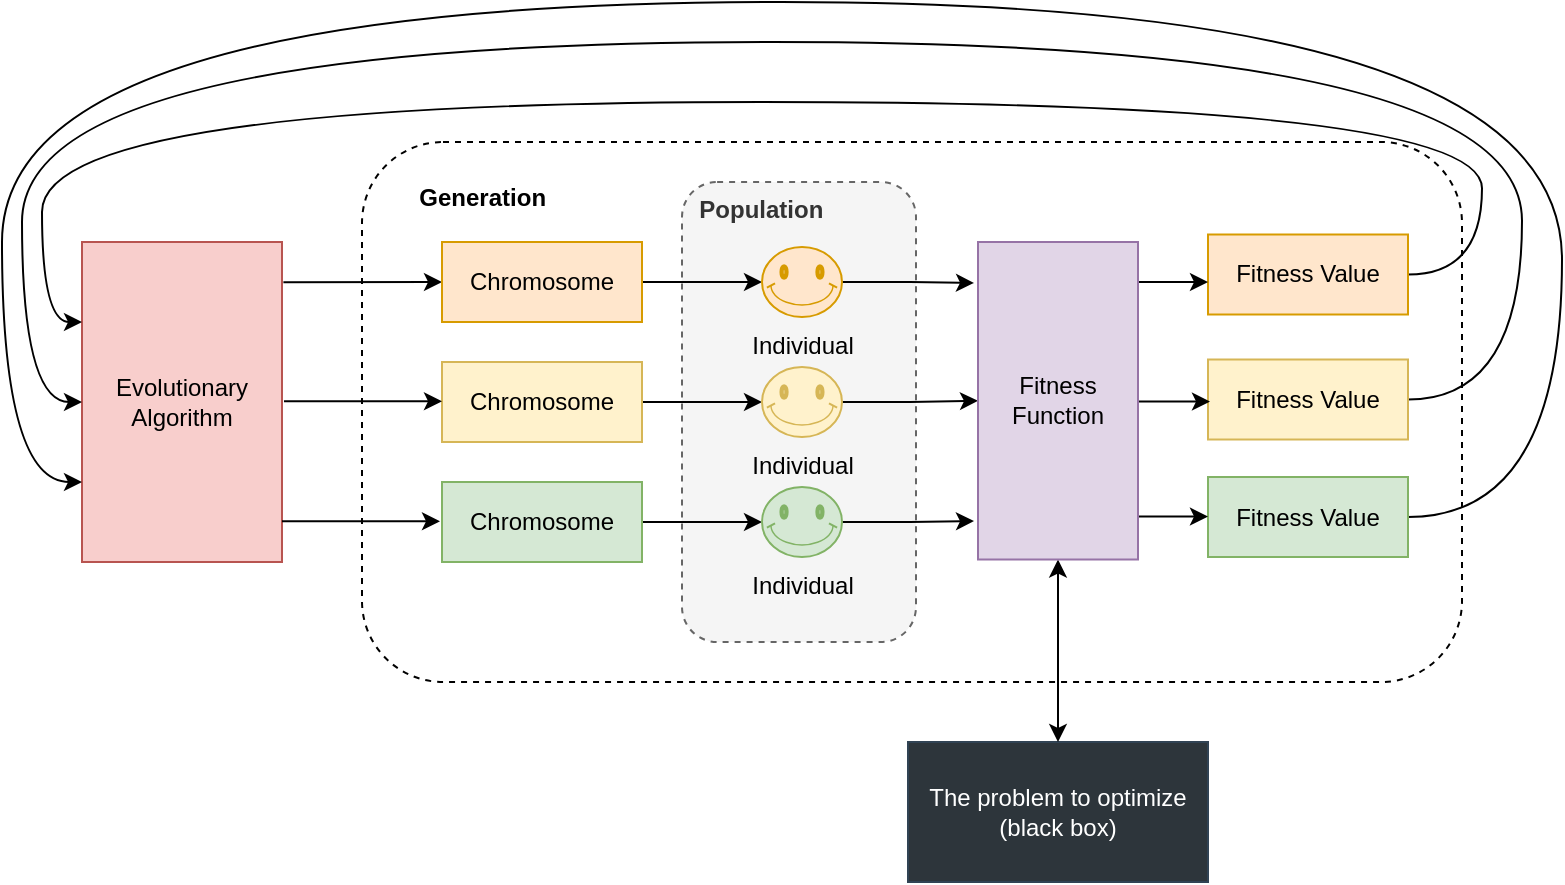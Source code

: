 <mxfile version="21.7.5" type="device">
  <diagram name="Page-1" id="E38sqNUMBP6_uRs-Jf0D">
    <mxGraphModel dx="1050" dy="803" grid="1" gridSize="10" guides="1" tooltips="1" connect="1" arrows="1" fold="1" page="1" pageScale="1" pageWidth="827" pageHeight="1169" math="0" shadow="0">
      <root>
        <mxCell id="0" />
        <mxCell id="1" parent="0" />
        <mxCell id="JWGj-uxxVhlHktaSngyd-42" value="&amp;nbsp; &amp;nbsp; &amp;nbsp; &amp;nbsp;&lt;br&gt;&amp;nbsp; &amp;nbsp; &amp;nbsp; &amp;nbsp; Generation" style="rounded=1;whiteSpace=wrap;html=1;dashed=1;align=left;verticalAlign=top;fontStyle=1" vertex="1" parent="1">
          <mxGeometry x="180" y="170" width="550" height="270" as="geometry" />
        </mxCell>
        <mxCell id="JWGj-uxxVhlHktaSngyd-14" value="&amp;nbsp; Population" style="rounded=1;whiteSpace=wrap;html=1;dashed=1;align=left;verticalAlign=top;fontStyle=1;fillColor=#f5f5f5;fontColor=#333333;strokeColor=#666666;" vertex="1" parent="1">
          <mxGeometry x="340" y="190" width="117" height="230" as="geometry" />
        </mxCell>
        <mxCell id="JWGj-uxxVhlHktaSngyd-1" value="The problem to optimize (black box)" style="rounded=0;whiteSpace=wrap;html=1;fillColor=#2D353B;fontColor=#ffffff;strokeColor=#314354;" vertex="1" parent="1">
          <mxGeometry x="453" y="470" width="150" height="70" as="geometry" />
        </mxCell>
        <mxCell id="JWGj-uxxVhlHktaSngyd-2" value="Evolutionary Algorithm" style="rounded=0;whiteSpace=wrap;html=1;fillColor=#f8cecc;strokeColor=#b85450;" vertex="1" parent="1">
          <mxGeometry x="40" y="220" width="100" height="160" as="geometry" />
        </mxCell>
        <mxCell id="JWGj-uxxVhlHktaSngyd-18" style="edgeStyle=orthogonalEdgeStyle;rounded=0;orthogonalLoop=1;jettySize=auto;html=1;entryX=0;entryY=0.5;entryDx=0;entryDy=0;entryPerimeter=0;" edge="1" parent="1" source="JWGj-uxxVhlHktaSngyd-4" target="JWGj-uxxVhlHktaSngyd-15">
          <mxGeometry relative="1" as="geometry" />
        </mxCell>
        <mxCell id="JWGj-uxxVhlHktaSngyd-32" style="rounded=0;orthogonalLoop=1;jettySize=auto;html=1;exitX=1.007;exitY=0.126;exitDx=0;exitDy=0;exitPerimeter=0;entryX=0;entryY=0.5;entryDx=0;entryDy=0;" edge="1" parent="1" source="JWGj-uxxVhlHktaSngyd-2" target="JWGj-uxxVhlHktaSngyd-4">
          <mxGeometry relative="1" as="geometry">
            <mxPoint x="200" y="290" as="targetPoint" />
          </mxGeometry>
        </mxCell>
        <mxCell id="JWGj-uxxVhlHktaSngyd-4" value="Chromosome" style="rounded=0;whiteSpace=wrap;html=1;fillColor=#ffe6cc;strokeColor=#d79b00;" vertex="1" parent="1">
          <mxGeometry x="220" y="220" width="100" height="40" as="geometry" />
        </mxCell>
        <mxCell id="JWGj-uxxVhlHktaSngyd-19" style="edgeStyle=orthogonalEdgeStyle;rounded=0;orthogonalLoop=1;jettySize=auto;html=1;entryX=0;entryY=0.5;entryDx=0;entryDy=0;entryPerimeter=0;" edge="1" parent="1" source="JWGj-uxxVhlHktaSngyd-10" target="JWGj-uxxVhlHktaSngyd-16">
          <mxGeometry relative="1" as="geometry" />
        </mxCell>
        <mxCell id="JWGj-uxxVhlHktaSngyd-10" value="Chromosome" style="rounded=0;whiteSpace=wrap;html=1;fillColor=#fff2cc;strokeColor=#d6b656;" vertex="1" parent="1">
          <mxGeometry x="220" y="280" width="100" height="40" as="geometry" />
        </mxCell>
        <mxCell id="JWGj-uxxVhlHktaSngyd-20" style="edgeStyle=orthogonalEdgeStyle;rounded=0;orthogonalLoop=1;jettySize=auto;html=1;entryX=0;entryY=0.5;entryDx=0;entryDy=0;entryPerimeter=0;" edge="1" parent="1" source="JWGj-uxxVhlHktaSngyd-11" target="JWGj-uxxVhlHktaSngyd-17">
          <mxGeometry relative="1" as="geometry" />
        </mxCell>
        <mxCell id="JWGj-uxxVhlHktaSngyd-11" value="Chromosome" style="rounded=0;whiteSpace=wrap;html=1;fillColor=#d5e8d4;strokeColor=#82b366;" vertex="1" parent="1">
          <mxGeometry x="220" y="340" width="100" height="40" as="geometry" />
        </mxCell>
        <mxCell id="JWGj-uxxVhlHktaSngyd-24" style="edgeStyle=orthogonalEdgeStyle;rounded=0;orthogonalLoop=1;jettySize=auto;html=1;entryX=-0.025;entryY=0.129;entryDx=0;entryDy=0;entryPerimeter=0;" edge="1" parent="1" source="JWGj-uxxVhlHktaSngyd-15" target="JWGj-uxxVhlHktaSngyd-5">
          <mxGeometry relative="1" as="geometry" />
        </mxCell>
        <mxCell id="JWGj-uxxVhlHktaSngyd-15" value="Individual" style="verticalLabelPosition=bottom;verticalAlign=top;html=1;shape=mxgraph.basic.smiley;fillColor=#ffe6cc;strokeColor=#d79b00;" vertex="1" parent="1">
          <mxGeometry x="380" y="222.5" width="40" height="35" as="geometry" />
        </mxCell>
        <mxCell id="JWGj-uxxVhlHktaSngyd-25" style="edgeStyle=orthogonalEdgeStyle;rounded=0;orthogonalLoop=1;jettySize=auto;html=1;" edge="1" parent="1" source="JWGj-uxxVhlHktaSngyd-16" target="JWGj-uxxVhlHktaSngyd-5">
          <mxGeometry relative="1" as="geometry" />
        </mxCell>
        <mxCell id="JWGj-uxxVhlHktaSngyd-16" value="Individual" style="verticalLabelPosition=bottom;verticalAlign=top;html=1;shape=mxgraph.basic.smiley;fillColor=#fff2cc;strokeColor=#d6b656;" vertex="1" parent="1">
          <mxGeometry x="380" y="282.5" width="40" height="35" as="geometry" />
        </mxCell>
        <mxCell id="JWGj-uxxVhlHktaSngyd-26" style="edgeStyle=orthogonalEdgeStyle;rounded=0;orthogonalLoop=1;jettySize=auto;html=1;entryX=-0.025;entryY=0.879;entryDx=0;entryDy=0;entryPerimeter=0;" edge="1" parent="1" source="JWGj-uxxVhlHktaSngyd-17" target="JWGj-uxxVhlHktaSngyd-5">
          <mxGeometry relative="1" as="geometry" />
        </mxCell>
        <mxCell id="JWGj-uxxVhlHktaSngyd-17" value="Individual" style="verticalLabelPosition=bottom;verticalAlign=top;html=1;shape=mxgraph.basic.smiley;fillColor=#d5e8d4;strokeColor=#82b366;" vertex="1" parent="1">
          <mxGeometry x="380" y="342.5" width="40" height="35" as="geometry" />
        </mxCell>
        <mxCell id="JWGj-uxxVhlHktaSngyd-36" style="edgeStyle=orthogonalEdgeStyle;rounded=0;orthogonalLoop=1;jettySize=auto;html=1;entryX=0;entryY=0.25;entryDx=0;entryDy=0;curved=1;" edge="1" parent="1" source="JWGj-uxxVhlHktaSngyd-21" target="JWGj-uxxVhlHktaSngyd-2">
          <mxGeometry relative="1" as="geometry">
            <Array as="points">
              <mxPoint x="740" y="236" />
              <mxPoint x="740" y="150" />
              <mxPoint x="20" y="150" />
              <mxPoint x="20" y="260" />
            </Array>
          </mxGeometry>
        </mxCell>
        <mxCell id="JWGj-uxxVhlHktaSngyd-21" value="Fitness Value" style="rounded=0;whiteSpace=wrap;html=1;fillColor=#ffe6cc;strokeColor=#d79b00;" vertex="1" parent="1">
          <mxGeometry x="603" y="216.25" width="100" height="40" as="geometry" />
        </mxCell>
        <mxCell id="JWGj-uxxVhlHktaSngyd-37" style="edgeStyle=orthogonalEdgeStyle;rounded=0;orthogonalLoop=1;jettySize=auto;html=1;entryX=0;entryY=0.5;entryDx=0;entryDy=0;curved=1;" edge="1" parent="1" source="JWGj-uxxVhlHktaSngyd-22" target="JWGj-uxxVhlHktaSngyd-2">
          <mxGeometry relative="1" as="geometry">
            <Array as="points">
              <mxPoint x="760" y="299" />
              <mxPoint x="760" y="120" />
              <mxPoint x="10" y="120" />
              <mxPoint x="10" y="300" />
            </Array>
          </mxGeometry>
        </mxCell>
        <mxCell id="JWGj-uxxVhlHktaSngyd-22" value="Fitness Value" style="rounded=0;whiteSpace=wrap;html=1;fillColor=#fff2cc;strokeColor=#d6b656;" vertex="1" parent="1">
          <mxGeometry x="603" y="278.75" width="100" height="40" as="geometry" />
        </mxCell>
        <mxCell id="JWGj-uxxVhlHktaSngyd-38" style="edgeStyle=orthogonalEdgeStyle;rounded=0;orthogonalLoop=1;jettySize=auto;html=1;entryX=0;entryY=0.75;entryDx=0;entryDy=0;curved=1;" edge="1" parent="1" source="JWGj-uxxVhlHktaSngyd-23" target="JWGj-uxxVhlHktaSngyd-2">
          <mxGeometry relative="1" as="geometry">
            <Array as="points">
              <mxPoint x="780" y="357" />
              <mxPoint x="780" y="100" />
              <mxPoint y="100" />
              <mxPoint y="340" />
            </Array>
          </mxGeometry>
        </mxCell>
        <mxCell id="JWGj-uxxVhlHktaSngyd-23" value="Fitness Value" style="rounded=0;whiteSpace=wrap;html=1;fillColor=#d5e8d4;strokeColor=#82b366;" vertex="1" parent="1">
          <mxGeometry x="603" y="337.5" width="100" height="40" as="geometry" />
        </mxCell>
        <mxCell id="JWGj-uxxVhlHktaSngyd-27" style="edgeStyle=orthogonalEdgeStyle;rounded=0;orthogonalLoop=1;jettySize=auto;html=1;entryX=-0.025;entryY=0.129;entryDx=0;entryDy=0;entryPerimeter=0;" edge="1" parent="1">
          <mxGeometry relative="1" as="geometry">
            <mxPoint x="549" y="240" as="sourcePoint" />
            <mxPoint x="603" y="240" as="targetPoint" />
          </mxGeometry>
        </mxCell>
        <mxCell id="JWGj-uxxVhlHktaSngyd-30" style="edgeStyle=orthogonalEdgeStyle;rounded=0;orthogonalLoop=1;jettySize=auto;html=1;entryX=-0.025;entryY=0.129;entryDx=0;entryDy=0;entryPerimeter=0;" edge="1" parent="1">
          <mxGeometry relative="1" as="geometry">
            <mxPoint x="550" y="299.76" as="sourcePoint" />
            <mxPoint x="604" y="299.76" as="targetPoint" />
          </mxGeometry>
        </mxCell>
        <mxCell id="JWGj-uxxVhlHktaSngyd-31" style="edgeStyle=orthogonalEdgeStyle;rounded=0;orthogonalLoop=1;jettySize=auto;html=1;entryX=-0.025;entryY=0.129;entryDx=0;entryDy=0;entryPerimeter=0;" edge="1" parent="1">
          <mxGeometry relative="1" as="geometry">
            <mxPoint x="549" y="357.26" as="sourcePoint" />
            <mxPoint x="603" y="357.26" as="targetPoint" />
          </mxGeometry>
        </mxCell>
        <mxCell id="JWGj-uxxVhlHktaSngyd-35" style="edgeStyle=orthogonalEdgeStyle;rounded=0;orthogonalLoop=1;jettySize=auto;html=1;entryX=0.5;entryY=0;entryDx=0;entryDy=0;endArrow=classic;endFill=1;startArrow=classic;startFill=1;" edge="1" parent="1" source="JWGj-uxxVhlHktaSngyd-5" target="JWGj-uxxVhlHktaSngyd-1">
          <mxGeometry relative="1" as="geometry" />
        </mxCell>
        <mxCell id="JWGj-uxxVhlHktaSngyd-5" value="Fitness Function" style="rounded=0;whiteSpace=wrap;html=1;fillColor=#e1d5e7;strokeColor=#9673a6;" vertex="1" parent="1">
          <mxGeometry x="488" y="220" width="80" height="158.75" as="geometry" />
        </mxCell>
        <mxCell id="JWGj-uxxVhlHktaSngyd-33" style="rounded=0;orthogonalLoop=1;jettySize=auto;html=1;exitX=1.007;exitY=0.126;exitDx=0;exitDy=0;exitPerimeter=0;entryX=0;entryY=0.5;entryDx=0;entryDy=0;" edge="1" parent="1">
          <mxGeometry relative="1" as="geometry">
            <mxPoint x="141" y="299.66" as="sourcePoint" />
            <mxPoint x="220" y="299.66" as="targetPoint" />
          </mxGeometry>
        </mxCell>
        <mxCell id="JWGj-uxxVhlHktaSngyd-34" style="rounded=0;orthogonalLoop=1;jettySize=auto;html=1;exitX=1.007;exitY=0.126;exitDx=0;exitDy=0;exitPerimeter=0;entryX=0;entryY=0.5;entryDx=0;entryDy=0;" edge="1" parent="1">
          <mxGeometry relative="1" as="geometry">
            <mxPoint x="140" y="359.66" as="sourcePoint" />
            <mxPoint x="219" y="359.66" as="targetPoint" />
          </mxGeometry>
        </mxCell>
      </root>
    </mxGraphModel>
  </diagram>
</mxfile>
